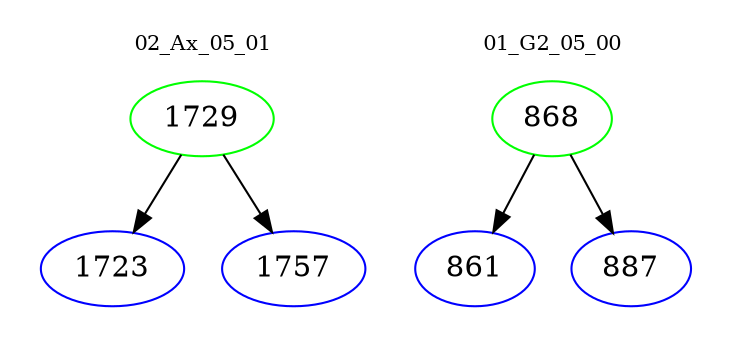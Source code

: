 digraph{
subgraph cluster_0 {
color = white
label = "02_Ax_05_01";
fontsize=10;
T0_1729 [label="1729", color="green"]
T0_1729 -> T0_1723 [color="black"]
T0_1723 [label="1723", color="blue"]
T0_1729 -> T0_1757 [color="black"]
T0_1757 [label="1757", color="blue"]
}
subgraph cluster_1 {
color = white
label = "01_G2_05_00";
fontsize=10;
T1_868 [label="868", color="green"]
T1_868 -> T1_861 [color="black"]
T1_861 [label="861", color="blue"]
T1_868 -> T1_887 [color="black"]
T1_887 [label="887", color="blue"]
}
}
